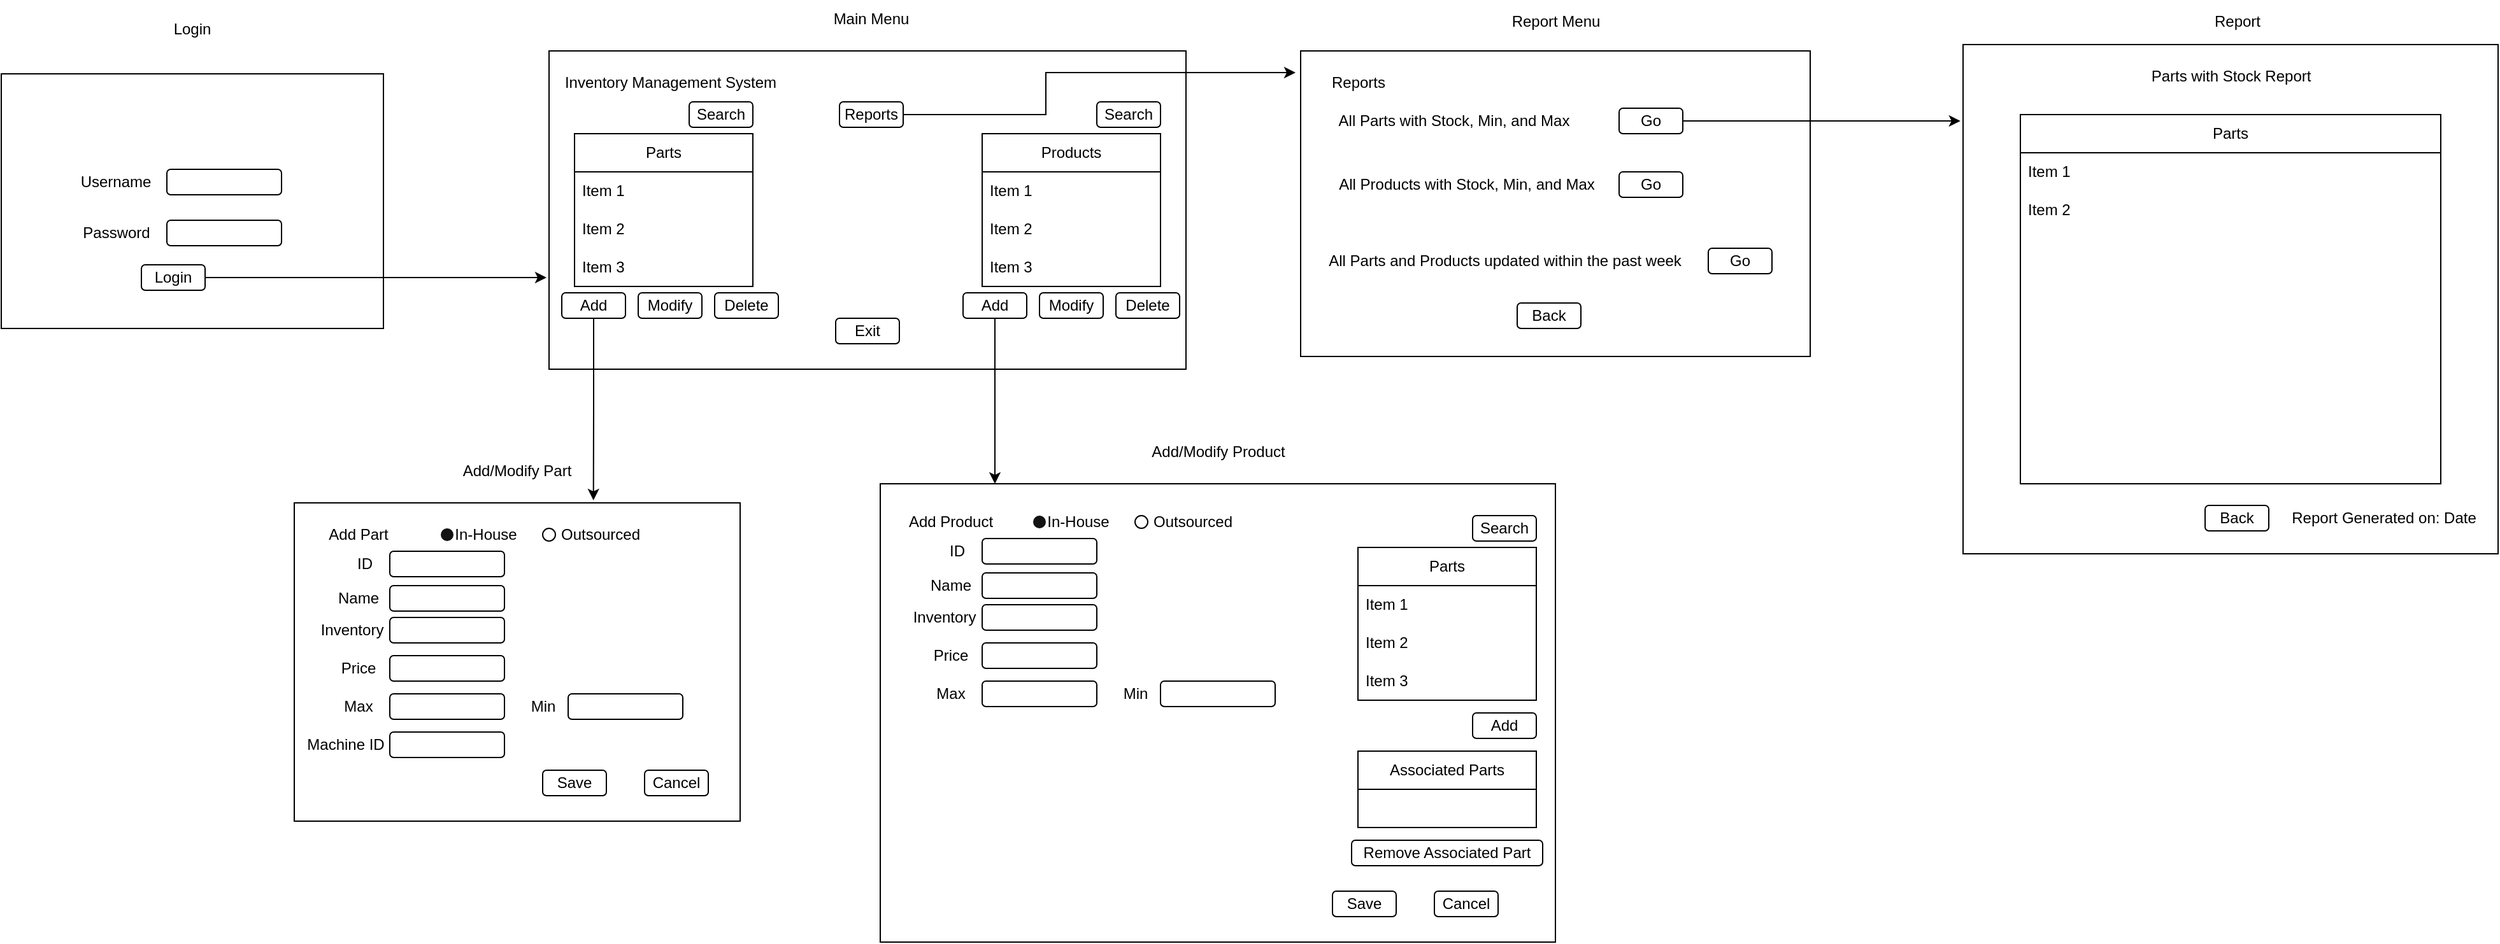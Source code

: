<mxfile version="27.1.4">
  <diagram id="C5RBs43oDa-KdzZeNtuy" name="Page-1">
    <mxGraphModel dx="4665" dy="3089" grid="1" gridSize="10" guides="1" tooltips="1" connect="1" arrows="1" fold="1" page="1" pageScale="1" pageWidth="827" pageHeight="1169" math="0" shadow="0">
      <root>
        <mxCell id="WIyWlLk6GJQsqaUBKTNV-0" />
        <mxCell id="WIyWlLk6GJQsqaUBKTNV-1" parent="WIyWlLk6GJQsqaUBKTNV-0" />
        <mxCell id="9sWT844mPqqzPBZcq-Wg-0" value="" style="rounded=0;whiteSpace=wrap;html=1;" parent="WIyWlLk6GJQsqaUBKTNV-1" vertex="1">
          <mxGeometry x="-2840" y="-1782" width="300" height="200" as="geometry" />
        </mxCell>
        <mxCell id="9sWT844mPqqzPBZcq-Wg-1" value="Login" style="text;strokeColor=none;align=center;fillColor=none;html=1;verticalAlign=middle;whiteSpace=wrap;rounded=0;" parent="WIyWlLk6GJQsqaUBKTNV-1" vertex="1">
          <mxGeometry x="-2720" y="-1832" width="60" height="30" as="geometry" />
        </mxCell>
        <mxCell id="9sWT844mPqqzPBZcq-Wg-2" value="Main Menu" style="text;strokeColor=none;align=center;fillColor=none;html=1;verticalAlign=middle;whiteSpace=wrap;rounded=0;" parent="WIyWlLk6GJQsqaUBKTNV-1" vertex="1">
          <mxGeometry x="-2197" y="-1840" width="80" height="30" as="geometry" />
        </mxCell>
        <mxCell id="9sWT844mPqqzPBZcq-Wg-3" value="Add/Modify Part" style="text;strokeColor=none;align=center;fillColor=none;html=1;verticalAlign=middle;whiteSpace=wrap;rounded=0;" parent="WIyWlLk6GJQsqaUBKTNV-1" vertex="1">
          <mxGeometry x="-2485" y="-1485" width="100" height="30" as="geometry" />
        </mxCell>
        <mxCell id="9sWT844mPqqzPBZcq-Wg-4" value="Add/Modify Product" style="text;html=1;align=center;verticalAlign=middle;resizable=0;points=[];autosize=1;strokeColor=none;fillColor=none;" parent="WIyWlLk6GJQsqaUBKTNV-1" vertex="1">
          <mxGeometry x="-1950" y="-1500" width="130" height="30" as="geometry" />
        </mxCell>
        <mxCell id="9sWT844mPqqzPBZcq-Wg-5" value="Report Menu" style="text;html=1;align=center;verticalAlign=middle;resizable=0;points=[];autosize=1;strokeColor=none;fillColor=none;" parent="WIyWlLk6GJQsqaUBKTNV-1" vertex="1">
          <mxGeometry x="-1665" y="-1838" width="90" height="30" as="geometry" />
        </mxCell>
        <mxCell id="9sWT844mPqqzPBZcq-Wg-6" value="Report" style="text;html=1;align=center;verticalAlign=middle;resizable=0;points=[];autosize=1;strokeColor=none;fillColor=none;" parent="WIyWlLk6GJQsqaUBKTNV-1" vertex="1">
          <mxGeometry x="-1115" y="-1838" width="60" height="30" as="geometry" />
        </mxCell>
        <mxCell id="9sWT844mPqqzPBZcq-Wg-9" value="Username" style="text;html=1;align=center;verticalAlign=middle;whiteSpace=wrap;rounded=0;" parent="WIyWlLk6GJQsqaUBKTNV-1" vertex="1">
          <mxGeometry x="-2780" y="-1712" width="60" height="30" as="geometry" />
        </mxCell>
        <mxCell id="9sWT844mPqqzPBZcq-Wg-10" value="Password" style="text;html=1;align=center;verticalAlign=middle;resizable=0;points=[];autosize=1;strokeColor=none;fillColor=none;" parent="WIyWlLk6GJQsqaUBKTNV-1" vertex="1">
          <mxGeometry x="-2790" y="-1672" width="80" height="30" as="geometry" />
        </mxCell>
        <mxCell id="9sWT844mPqqzPBZcq-Wg-11" value="" style="rounded=1;whiteSpace=wrap;html=1;" parent="WIyWlLk6GJQsqaUBKTNV-1" vertex="1">
          <mxGeometry x="-2710" y="-1707" width="90" height="20" as="geometry" />
        </mxCell>
        <mxCell id="9sWT844mPqqzPBZcq-Wg-12" value="" style="rounded=1;whiteSpace=wrap;html=1;" parent="WIyWlLk6GJQsqaUBKTNV-1" vertex="1">
          <mxGeometry x="-2710" y="-1667" width="90" height="20" as="geometry" />
        </mxCell>
        <mxCell id="9sWT844mPqqzPBZcq-Wg-14" value="Login" style="rounded=1;whiteSpace=wrap;html=1;" parent="WIyWlLk6GJQsqaUBKTNV-1" vertex="1">
          <mxGeometry x="-2730" y="-1632" width="50" height="20" as="geometry" />
        </mxCell>
        <mxCell id="9sWT844mPqqzPBZcq-Wg-15" value="" style="rounded=0;whiteSpace=wrap;html=1;" parent="WIyWlLk6GJQsqaUBKTNV-1" vertex="1">
          <mxGeometry x="-2410" y="-1800" width="500" height="250" as="geometry" />
        </mxCell>
        <mxCell id="9sWT844mPqqzPBZcq-Wg-16" value="Parts" style="swimlane;fontStyle=0;childLayout=stackLayout;horizontal=1;startSize=30;horizontalStack=0;resizeParent=1;resizeParentMax=0;resizeLast=0;collapsible=1;marginBottom=0;whiteSpace=wrap;html=1;" parent="WIyWlLk6GJQsqaUBKTNV-1" vertex="1">
          <mxGeometry x="-2390" y="-1735" width="140" height="120" as="geometry" />
        </mxCell>
        <mxCell id="9sWT844mPqqzPBZcq-Wg-17" value="Item 1" style="text;strokeColor=none;fillColor=none;align=left;verticalAlign=middle;spacingLeft=4;spacingRight=4;overflow=hidden;points=[[0,0.5],[1,0.5]];portConstraint=eastwest;rotatable=0;whiteSpace=wrap;html=1;" parent="9sWT844mPqqzPBZcq-Wg-16" vertex="1">
          <mxGeometry y="30" width="140" height="30" as="geometry" />
        </mxCell>
        <mxCell id="9sWT844mPqqzPBZcq-Wg-18" value="Item 2" style="text;strokeColor=none;fillColor=none;align=left;verticalAlign=middle;spacingLeft=4;spacingRight=4;overflow=hidden;points=[[0,0.5],[1,0.5]];portConstraint=eastwest;rotatable=0;whiteSpace=wrap;html=1;" parent="9sWT844mPqqzPBZcq-Wg-16" vertex="1">
          <mxGeometry y="60" width="140" height="30" as="geometry" />
        </mxCell>
        <mxCell id="9sWT844mPqqzPBZcq-Wg-19" value="Item 3" style="text;strokeColor=none;fillColor=none;align=left;verticalAlign=middle;spacingLeft=4;spacingRight=4;overflow=hidden;points=[[0,0.5],[1,0.5]];portConstraint=eastwest;rotatable=0;whiteSpace=wrap;html=1;" parent="9sWT844mPqqzPBZcq-Wg-16" vertex="1">
          <mxGeometry y="90" width="140" height="30" as="geometry" />
        </mxCell>
        <mxCell id="9sWT844mPqqzPBZcq-Wg-20" value="Products" style="swimlane;fontStyle=0;childLayout=stackLayout;horizontal=1;startSize=30;horizontalStack=0;resizeParent=1;resizeParentMax=0;resizeLast=0;collapsible=1;marginBottom=0;whiteSpace=wrap;html=1;" parent="WIyWlLk6GJQsqaUBKTNV-1" vertex="1">
          <mxGeometry x="-2070" y="-1735" width="140" height="120" as="geometry" />
        </mxCell>
        <mxCell id="9sWT844mPqqzPBZcq-Wg-21" value="Item 1" style="text;strokeColor=none;fillColor=none;align=left;verticalAlign=middle;spacingLeft=4;spacingRight=4;overflow=hidden;points=[[0,0.5],[1,0.5]];portConstraint=eastwest;rotatable=0;whiteSpace=wrap;html=1;" parent="9sWT844mPqqzPBZcq-Wg-20" vertex="1">
          <mxGeometry y="30" width="140" height="30" as="geometry" />
        </mxCell>
        <mxCell id="9sWT844mPqqzPBZcq-Wg-22" value="Item 2" style="text;strokeColor=none;fillColor=none;align=left;verticalAlign=middle;spacingLeft=4;spacingRight=4;overflow=hidden;points=[[0,0.5],[1,0.5]];portConstraint=eastwest;rotatable=0;whiteSpace=wrap;html=1;" parent="9sWT844mPqqzPBZcq-Wg-20" vertex="1">
          <mxGeometry y="60" width="140" height="30" as="geometry" />
        </mxCell>
        <mxCell id="9sWT844mPqqzPBZcq-Wg-23" value="Item 3" style="text;strokeColor=none;fillColor=none;align=left;verticalAlign=middle;spacingLeft=4;spacingRight=4;overflow=hidden;points=[[0,0.5],[1,0.5]];portConstraint=eastwest;rotatable=0;whiteSpace=wrap;html=1;" parent="9sWT844mPqqzPBZcq-Wg-20" vertex="1">
          <mxGeometry y="90" width="140" height="30" as="geometry" />
        </mxCell>
        <mxCell id="9sWT844mPqqzPBZcq-Wg-24" value="Add" style="rounded=1;whiteSpace=wrap;html=1;" parent="WIyWlLk6GJQsqaUBKTNV-1" vertex="1">
          <mxGeometry x="-2400" y="-1610" width="50" height="20" as="geometry" />
        </mxCell>
        <mxCell id="9sWT844mPqqzPBZcq-Wg-25" value="Modify" style="rounded=1;whiteSpace=wrap;html=1;" parent="WIyWlLk6GJQsqaUBKTNV-1" vertex="1">
          <mxGeometry x="-2340" y="-1610" width="50" height="20" as="geometry" />
        </mxCell>
        <mxCell id="9sWT844mPqqzPBZcq-Wg-26" value="Delete" style="rounded=1;whiteSpace=wrap;html=1;" parent="WIyWlLk6GJQsqaUBKTNV-1" vertex="1">
          <mxGeometry x="-2280" y="-1610" width="50" height="20" as="geometry" />
        </mxCell>
        <mxCell id="HrNhO31FN3igFEdPXb_E-10" style="edgeStyle=orthogonalEdgeStyle;rounded=0;orthogonalLoop=1;jettySize=auto;html=1;" edge="1" parent="WIyWlLk6GJQsqaUBKTNV-1" source="9sWT844mPqqzPBZcq-Wg-27">
          <mxGeometry relative="1" as="geometry">
            <mxPoint x="-2060" y="-1460" as="targetPoint" />
          </mxGeometry>
        </mxCell>
        <mxCell id="9sWT844mPqqzPBZcq-Wg-27" value="Add" style="rounded=1;whiteSpace=wrap;html=1;" parent="WIyWlLk6GJQsqaUBKTNV-1" vertex="1">
          <mxGeometry x="-2085" y="-1610" width="50" height="20" as="geometry" />
        </mxCell>
        <mxCell id="9sWT844mPqqzPBZcq-Wg-28" value="Modify" style="rounded=1;whiteSpace=wrap;html=1;" parent="WIyWlLk6GJQsqaUBKTNV-1" vertex="1">
          <mxGeometry x="-2025" y="-1610" width="50" height="20" as="geometry" />
        </mxCell>
        <mxCell id="9sWT844mPqqzPBZcq-Wg-29" value="Delete" style="rounded=1;whiteSpace=wrap;html=1;" parent="WIyWlLk6GJQsqaUBKTNV-1" vertex="1">
          <mxGeometry x="-1965" y="-1610" width="50" height="20" as="geometry" />
        </mxCell>
        <mxCell id="9sWT844mPqqzPBZcq-Wg-30" value="Search" style="rounded=1;whiteSpace=wrap;html=1;" parent="WIyWlLk6GJQsqaUBKTNV-1" vertex="1">
          <mxGeometry x="-2300" y="-1760" width="50" height="20" as="geometry" />
        </mxCell>
        <mxCell id="9sWT844mPqqzPBZcq-Wg-31" value="Search" style="rounded=1;whiteSpace=wrap;html=1;" parent="WIyWlLk6GJQsqaUBKTNV-1" vertex="1">
          <mxGeometry x="-1980" y="-1760" width="50" height="20" as="geometry" />
        </mxCell>
        <mxCell id="9sWT844mPqqzPBZcq-Wg-32" value="Exit" style="rounded=1;whiteSpace=wrap;html=1;" parent="WIyWlLk6GJQsqaUBKTNV-1" vertex="1">
          <mxGeometry x="-2185" y="-1590" width="50" height="20" as="geometry" />
        </mxCell>
        <mxCell id="9sWT844mPqqzPBZcq-Wg-33" value="Reports" style="rounded=1;whiteSpace=wrap;html=1;" parent="WIyWlLk6GJQsqaUBKTNV-1" vertex="1">
          <mxGeometry x="-2182" y="-1760" width="50" height="20" as="geometry" />
        </mxCell>
        <mxCell id="9sWT844mPqqzPBZcq-Wg-34" value="Inventory Management System" style="text;html=1;align=center;verticalAlign=middle;resizable=0;points=[];autosize=1;strokeColor=none;fillColor=none;" parent="WIyWlLk6GJQsqaUBKTNV-1" vertex="1">
          <mxGeometry x="-2410" y="-1790" width="190" height="30" as="geometry" />
        </mxCell>
        <mxCell id="9sWT844mPqqzPBZcq-Wg-35" value="" style="rounded=0;whiteSpace=wrap;html=1;" parent="WIyWlLk6GJQsqaUBKTNV-1" vertex="1">
          <mxGeometry x="-2610" y="-1445" width="350" height="250" as="geometry" />
        </mxCell>
        <mxCell id="9sWT844mPqqzPBZcq-Wg-36" value="Add Part" style="text;html=1;align=center;verticalAlign=middle;resizable=0;points=[];autosize=1;strokeColor=none;fillColor=none;" parent="WIyWlLk6GJQsqaUBKTNV-1" vertex="1">
          <mxGeometry x="-2595" y="-1435" width="70" height="30" as="geometry" />
        </mxCell>
        <mxCell id="9sWT844mPqqzPBZcq-Wg-40" value="" style="html=1;shadow=0;dashed=0;shape=mxgraph.bootstrap.radioButton2;labelPosition=right;verticalLabelPosition=middle;align=left;verticalAlign=middle;gradientColor=none;fillColor=#131313;checked=0;spacing=5;checkedFill=#0085FC;checkedStroke=#ffffff;sketch=0;strokeColor=none;" parent="WIyWlLk6GJQsqaUBKTNV-1" vertex="1">
          <mxGeometry x="-2495" y="-1425" width="10" height="10" as="geometry" />
        </mxCell>
        <mxCell id="9sWT844mPqqzPBZcq-Wg-41" value="" style="html=1;shadow=0;dashed=0;shape=mxgraph.bootstrap.radioButton2;labelPosition=right;verticalLabelPosition=middle;align=left;verticalAlign=middle;gradientColor=none;fillColor=#FFFFFF;checked=0;spacing=5;checkedFill=#0085FC;checkedStroke=#ffffff;sketch=0;strokeColor=default;" parent="WIyWlLk6GJQsqaUBKTNV-1" vertex="1">
          <mxGeometry x="-2415" y="-1425" width="10" height="10" as="geometry" />
        </mxCell>
        <mxCell id="9sWT844mPqqzPBZcq-Wg-42" value="In-House" style="text;html=1;align=center;verticalAlign=middle;resizable=0;points=[];autosize=1;strokeColor=none;fillColor=none;" parent="WIyWlLk6GJQsqaUBKTNV-1" vertex="1">
          <mxGeometry x="-2495" y="-1435" width="70" height="30" as="geometry" />
        </mxCell>
        <mxCell id="9sWT844mPqqzPBZcq-Wg-43" value="Outsourced" style="text;html=1;align=center;verticalAlign=middle;resizable=0;points=[];autosize=1;strokeColor=none;fillColor=none;" parent="WIyWlLk6GJQsqaUBKTNV-1" vertex="1">
          <mxGeometry x="-2415" y="-1435" width="90" height="30" as="geometry" />
        </mxCell>
        <mxCell id="9sWT844mPqqzPBZcq-Wg-44" value="ID" style="text;html=1;align=center;verticalAlign=middle;resizable=0;points=[];autosize=1;strokeColor=none;fillColor=none;" parent="WIyWlLk6GJQsqaUBKTNV-1" vertex="1">
          <mxGeometry x="-2575" y="-1412" width="40" height="30" as="geometry" />
        </mxCell>
        <mxCell id="9sWT844mPqqzPBZcq-Wg-45" value="Name" style="text;html=1;align=center;verticalAlign=middle;resizable=0;points=[];autosize=1;strokeColor=none;fillColor=none;" parent="WIyWlLk6GJQsqaUBKTNV-1" vertex="1">
          <mxGeometry x="-2590" y="-1385" width="60" height="30" as="geometry" />
        </mxCell>
        <mxCell id="9sWT844mPqqzPBZcq-Wg-46" value="Inventory" style="text;html=1;align=center;verticalAlign=middle;resizable=0;points=[];autosize=1;strokeColor=none;fillColor=none;" parent="WIyWlLk6GJQsqaUBKTNV-1" vertex="1">
          <mxGeometry x="-2600" y="-1360" width="70" height="30" as="geometry" />
        </mxCell>
        <mxCell id="9sWT844mPqqzPBZcq-Wg-47" value="Price" style="text;html=1;align=center;verticalAlign=middle;resizable=0;points=[];autosize=1;strokeColor=none;fillColor=none;" parent="WIyWlLk6GJQsqaUBKTNV-1" vertex="1">
          <mxGeometry x="-2585" y="-1330" width="50" height="30" as="geometry" />
        </mxCell>
        <mxCell id="9sWT844mPqqzPBZcq-Wg-48" value="Max" style="text;html=1;align=center;verticalAlign=middle;resizable=0;points=[];autosize=1;strokeColor=none;fillColor=none;" parent="WIyWlLk6GJQsqaUBKTNV-1" vertex="1">
          <mxGeometry x="-2585" y="-1300" width="50" height="30" as="geometry" />
        </mxCell>
        <mxCell id="9sWT844mPqqzPBZcq-Wg-49" value="Min" style="text;html=1;align=center;verticalAlign=middle;resizable=0;points=[];autosize=1;strokeColor=none;fillColor=none;" parent="WIyWlLk6GJQsqaUBKTNV-1" vertex="1">
          <mxGeometry x="-2435" y="-1300" width="40" height="30" as="geometry" />
        </mxCell>
        <mxCell id="9sWT844mPqqzPBZcq-Wg-50" value="Machine ID" style="text;html=1;align=center;verticalAlign=middle;resizable=0;points=[];autosize=1;strokeColor=none;fillColor=none;" parent="WIyWlLk6GJQsqaUBKTNV-1" vertex="1">
          <mxGeometry x="-2610" y="-1270" width="80" height="30" as="geometry" />
        </mxCell>
        <mxCell id="9sWT844mPqqzPBZcq-Wg-51" value="Save" style="rounded=1;whiteSpace=wrap;html=1;" parent="WIyWlLk6GJQsqaUBKTNV-1" vertex="1">
          <mxGeometry x="-2415" y="-1235" width="50" height="20" as="geometry" />
        </mxCell>
        <mxCell id="9sWT844mPqqzPBZcq-Wg-53" value="Cancel" style="rounded=1;whiteSpace=wrap;html=1;" parent="WIyWlLk6GJQsqaUBKTNV-1" vertex="1">
          <mxGeometry x="-2335" y="-1235" width="50" height="20" as="geometry" />
        </mxCell>
        <mxCell id="9sWT844mPqqzPBZcq-Wg-54" value="" style="rounded=1;whiteSpace=wrap;html=1;" parent="WIyWlLk6GJQsqaUBKTNV-1" vertex="1">
          <mxGeometry x="-2535" y="-1407" width="90" height="20" as="geometry" />
        </mxCell>
        <mxCell id="9sWT844mPqqzPBZcq-Wg-55" value="" style="rounded=1;whiteSpace=wrap;html=1;" parent="WIyWlLk6GJQsqaUBKTNV-1" vertex="1">
          <mxGeometry x="-2535" y="-1380" width="90" height="20" as="geometry" />
        </mxCell>
        <mxCell id="9sWT844mPqqzPBZcq-Wg-56" value="" style="rounded=1;whiteSpace=wrap;html=1;" parent="WIyWlLk6GJQsqaUBKTNV-1" vertex="1">
          <mxGeometry x="-2535" y="-1355" width="90" height="20" as="geometry" />
        </mxCell>
        <mxCell id="9sWT844mPqqzPBZcq-Wg-57" value="" style="rounded=1;whiteSpace=wrap;html=1;" parent="WIyWlLk6GJQsqaUBKTNV-1" vertex="1">
          <mxGeometry x="-2535" y="-1325" width="90" height="20" as="geometry" />
        </mxCell>
        <mxCell id="9sWT844mPqqzPBZcq-Wg-58" value="" style="rounded=1;whiteSpace=wrap;html=1;" parent="WIyWlLk6GJQsqaUBKTNV-1" vertex="1">
          <mxGeometry x="-2535" y="-1295" width="90" height="20" as="geometry" />
        </mxCell>
        <mxCell id="9sWT844mPqqzPBZcq-Wg-59" value="" style="rounded=1;whiteSpace=wrap;html=1;" parent="WIyWlLk6GJQsqaUBKTNV-1" vertex="1">
          <mxGeometry x="-2535" y="-1265" width="90" height="20" as="geometry" />
        </mxCell>
        <mxCell id="9sWT844mPqqzPBZcq-Wg-60" value="" style="rounded=1;whiteSpace=wrap;html=1;" parent="WIyWlLk6GJQsqaUBKTNV-1" vertex="1">
          <mxGeometry x="-2395" y="-1295" width="90" height="20" as="geometry" />
        </mxCell>
        <mxCell id="9sWT844mPqqzPBZcq-Wg-62" value="" style="rounded=0;whiteSpace=wrap;html=1;" parent="WIyWlLk6GJQsqaUBKTNV-1" vertex="1">
          <mxGeometry x="-2150" y="-1460" width="530" height="360" as="geometry" />
        </mxCell>
        <mxCell id="9sWT844mPqqzPBZcq-Wg-63" value="Add Product" style="text;html=1;align=center;verticalAlign=middle;resizable=0;points=[];autosize=1;strokeColor=none;fillColor=none;" parent="WIyWlLk6GJQsqaUBKTNV-1" vertex="1">
          <mxGeometry x="-2140" y="-1445" width="90" height="30" as="geometry" />
        </mxCell>
        <mxCell id="9sWT844mPqqzPBZcq-Wg-64" value="" style="html=1;shadow=0;dashed=0;shape=mxgraph.bootstrap.radioButton2;labelPosition=right;verticalLabelPosition=middle;align=left;verticalAlign=middle;gradientColor=none;fillColor=#131313;checked=0;spacing=5;checkedFill=#0085FC;checkedStroke=#ffffff;sketch=0;strokeColor=none;" parent="WIyWlLk6GJQsqaUBKTNV-1" vertex="1">
          <mxGeometry x="-2030" y="-1435" width="10" height="10" as="geometry" />
        </mxCell>
        <mxCell id="9sWT844mPqqzPBZcq-Wg-65" value="" style="html=1;shadow=0;dashed=0;shape=mxgraph.bootstrap.radioButton2;labelPosition=right;verticalLabelPosition=middle;align=left;verticalAlign=middle;gradientColor=none;fillColor=#FFFFFF;checked=0;spacing=5;checkedFill=#0085FC;checkedStroke=#ffffff;sketch=0;strokeColor=default;" parent="WIyWlLk6GJQsqaUBKTNV-1" vertex="1">
          <mxGeometry x="-1950" y="-1435" width="10" height="10" as="geometry" />
        </mxCell>
        <mxCell id="9sWT844mPqqzPBZcq-Wg-66" value="In-House" style="text;html=1;align=center;verticalAlign=middle;resizable=0;points=[];autosize=1;strokeColor=none;fillColor=none;" parent="WIyWlLk6GJQsqaUBKTNV-1" vertex="1">
          <mxGeometry x="-2030" y="-1445" width="70" height="30" as="geometry" />
        </mxCell>
        <mxCell id="9sWT844mPqqzPBZcq-Wg-67" value="Outsourced" style="text;html=1;align=center;verticalAlign=middle;resizable=0;points=[];autosize=1;strokeColor=none;fillColor=none;" parent="WIyWlLk6GJQsqaUBKTNV-1" vertex="1">
          <mxGeometry x="-1950" y="-1445" width="90" height="30" as="geometry" />
        </mxCell>
        <mxCell id="9sWT844mPqqzPBZcq-Wg-68" value="ID" style="text;html=1;align=center;verticalAlign=middle;resizable=0;points=[];autosize=1;strokeColor=none;fillColor=none;" parent="WIyWlLk6GJQsqaUBKTNV-1" vertex="1">
          <mxGeometry x="-2110" y="-1422" width="40" height="30" as="geometry" />
        </mxCell>
        <mxCell id="9sWT844mPqqzPBZcq-Wg-69" value="Name" style="text;html=1;align=center;verticalAlign=middle;resizable=0;points=[];autosize=1;strokeColor=none;fillColor=none;" parent="WIyWlLk6GJQsqaUBKTNV-1" vertex="1">
          <mxGeometry x="-2125" y="-1395" width="60" height="30" as="geometry" />
        </mxCell>
        <mxCell id="9sWT844mPqqzPBZcq-Wg-70" value="Inventory" style="text;html=1;align=center;verticalAlign=middle;resizable=0;points=[];autosize=1;strokeColor=none;fillColor=none;" parent="WIyWlLk6GJQsqaUBKTNV-1" vertex="1">
          <mxGeometry x="-2135" y="-1370" width="70" height="30" as="geometry" />
        </mxCell>
        <mxCell id="9sWT844mPqqzPBZcq-Wg-71" value="Price" style="text;html=1;align=center;verticalAlign=middle;resizable=0;points=[];autosize=1;strokeColor=none;fillColor=none;" parent="WIyWlLk6GJQsqaUBKTNV-1" vertex="1">
          <mxGeometry x="-2120" y="-1340" width="50" height="30" as="geometry" />
        </mxCell>
        <mxCell id="9sWT844mPqqzPBZcq-Wg-72" value="Max" style="text;html=1;align=center;verticalAlign=middle;resizable=0;points=[];autosize=1;strokeColor=none;fillColor=none;" parent="WIyWlLk6GJQsqaUBKTNV-1" vertex="1">
          <mxGeometry x="-2120" y="-1310" width="50" height="30" as="geometry" />
        </mxCell>
        <mxCell id="9sWT844mPqqzPBZcq-Wg-73" value="Min" style="text;html=1;align=center;verticalAlign=middle;resizable=0;points=[];autosize=1;strokeColor=none;fillColor=none;" parent="WIyWlLk6GJQsqaUBKTNV-1" vertex="1">
          <mxGeometry x="-1970" y="-1310" width="40" height="30" as="geometry" />
        </mxCell>
        <mxCell id="9sWT844mPqqzPBZcq-Wg-75" value="Save" style="rounded=1;whiteSpace=wrap;html=1;" parent="WIyWlLk6GJQsqaUBKTNV-1" vertex="1">
          <mxGeometry x="-1795" y="-1140" width="50" height="20" as="geometry" />
        </mxCell>
        <mxCell id="9sWT844mPqqzPBZcq-Wg-76" value="Cancel" style="rounded=1;whiteSpace=wrap;html=1;" parent="WIyWlLk6GJQsqaUBKTNV-1" vertex="1">
          <mxGeometry x="-1715" y="-1140" width="50" height="20" as="geometry" />
        </mxCell>
        <mxCell id="9sWT844mPqqzPBZcq-Wg-77" value="" style="rounded=1;whiteSpace=wrap;html=1;" parent="WIyWlLk6GJQsqaUBKTNV-1" vertex="1">
          <mxGeometry x="-2070" y="-1417" width="90" height="20" as="geometry" />
        </mxCell>
        <mxCell id="9sWT844mPqqzPBZcq-Wg-78" value="" style="rounded=1;whiteSpace=wrap;html=1;" parent="WIyWlLk6GJQsqaUBKTNV-1" vertex="1">
          <mxGeometry x="-2070" y="-1390" width="90" height="20" as="geometry" />
        </mxCell>
        <mxCell id="9sWT844mPqqzPBZcq-Wg-79" value="" style="rounded=1;whiteSpace=wrap;html=1;" parent="WIyWlLk6GJQsqaUBKTNV-1" vertex="1">
          <mxGeometry x="-2070" y="-1365" width="90" height="20" as="geometry" />
        </mxCell>
        <mxCell id="9sWT844mPqqzPBZcq-Wg-80" value="" style="rounded=1;whiteSpace=wrap;html=1;" parent="WIyWlLk6GJQsqaUBKTNV-1" vertex="1">
          <mxGeometry x="-2070" y="-1335" width="90" height="20" as="geometry" />
        </mxCell>
        <mxCell id="9sWT844mPqqzPBZcq-Wg-81" value="" style="rounded=1;whiteSpace=wrap;html=1;" parent="WIyWlLk6GJQsqaUBKTNV-1" vertex="1">
          <mxGeometry x="-2070" y="-1305" width="90" height="20" as="geometry" />
        </mxCell>
        <mxCell id="9sWT844mPqqzPBZcq-Wg-83" value="" style="rounded=1;whiteSpace=wrap;html=1;" parent="WIyWlLk6GJQsqaUBKTNV-1" vertex="1">
          <mxGeometry x="-1930" y="-1305" width="90" height="20" as="geometry" />
        </mxCell>
        <mxCell id="9sWT844mPqqzPBZcq-Wg-84" value="Parts" style="swimlane;fontStyle=0;childLayout=stackLayout;horizontal=1;startSize=30;horizontalStack=0;resizeParent=1;resizeParentMax=0;resizeLast=0;collapsible=1;marginBottom=0;whiteSpace=wrap;html=1;" parent="WIyWlLk6GJQsqaUBKTNV-1" vertex="1">
          <mxGeometry x="-1775" y="-1410" width="140" height="120" as="geometry" />
        </mxCell>
        <mxCell id="9sWT844mPqqzPBZcq-Wg-85" value="Item 1" style="text;strokeColor=none;fillColor=none;align=left;verticalAlign=middle;spacingLeft=4;spacingRight=4;overflow=hidden;points=[[0,0.5],[1,0.5]];portConstraint=eastwest;rotatable=0;whiteSpace=wrap;html=1;" parent="9sWT844mPqqzPBZcq-Wg-84" vertex="1">
          <mxGeometry y="30" width="140" height="30" as="geometry" />
        </mxCell>
        <mxCell id="9sWT844mPqqzPBZcq-Wg-86" value="Item 2" style="text;strokeColor=none;fillColor=none;align=left;verticalAlign=middle;spacingLeft=4;spacingRight=4;overflow=hidden;points=[[0,0.5],[1,0.5]];portConstraint=eastwest;rotatable=0;whiteSpace=wrap;html=1;" parent="9sWT844mPqqzPBZcq-Wg-84" vertex="1">
          <mxGeometry y="60" width="140" height="30" as="geometry" />
        </mxCell>
        <mxCell id="9sWT844mPqqzPBZcq-Wg-87" value="Item 3" style="text;strokeColor=none;fillColor=none;align=left;verticalAlign=middle;spacingLeft=4;spacingRight=4;overflow=hidden;points=[[0,0.5],[1,0.5]];portConstraint=eastwest;rotatable=0;whiteSpace=wrap;html=1;" parent="9sWT844mPqqzPBZcq-Wg-84" vertex="1">
          <mxGeometry y="90" width="140" height="30" as="geometry" />
        </mxCell>
        <mxCell id="9sWT844mPqqzPBZcq-Wg-88" value="Add" style="rounded=1;whiteSpace=wrap;html=1;" parent="WIyWlLk6GJQsqaUBKTNV-1" vertex="1">
          <mxGeometry x="-1685" y="-1280" width="50" height="20" as="geometry" />
        </mxCell>
        <mxCell id="9sWT844mPqqzPBZcq-Wg-89" value="Search" style="rounded=1;whiteSpace=wrap;html=1;" parent="WIyWlLk6GJQsqaUBKTNV-1" vertex="1">
          <mxGeometry x="-1685" y="-1435" width="50" height="20" as="geometry" />
        </mxCell>
        <mxCell id="9sWT844mPqqzPBZcq-Wg-91" value="Associated Parts" style="swimlane;fontStyle=0;childLayout=stackLayout;horizontal=1;startSize=30;horizontalStack=0;resizeParent=1;resizeParentMax=0;resizeLast=0;collapsible=1;marginBottom=0;whiteSpace=wrap;html=1;" parent="WIyWlLk6GJQsqaUBKTNV-1" vertex="1">
          <mxGeometry x="-1775" y="-1250" width="140" height="60" as="geometry" />
        </mxCell>
        <mxCell id="9sWT844mPqqzPBZcq-Wg-95" value="Remove Associated Part" style="rounded=1;whiteSpace=wrap;html=1;" parent="WIyWlLk6GJQsqaUBKTNV-1" vertex="1">
          <mxGeometry x="-1780" y="-1180" width="150" height="20" as="geometry" />
        </mxCell>
        <mxCell id="9sWT844mPqqzPBZcq-Wg-97" value="" style="rounded=0;whiteSpace=wrap;html=1;" parent="WIyWlLk6GJQsqaUBKTNV-1" vertex="1">
          <mxGeometry x="-1820" y="-1800" width="400" height="240" as="geometry" />
        </mxCell>
        <mxCell id="9sWT844mPqqzPBZcq-Wg-98" value="Reports" style="text;html=1;align=center;verticalAlign=middle;resizable=0;points=[];autosize=1;strokeColor=none;fillColor=none;" parent="WIyWlLk6GJQsqaUBKTNV-1" vertex="1">
          <mxGeometry x="-1810" y="-1790" width="70" height="30" as="geometry" />
        </mxCell>
        <mxCell id="9sWT844mPqqzPBZcq-Wg-99" value="All Parts with Stock, Min, and Max" style="text;html=1;align=center;verticalAlign=middle;resizable=0;points=[];autosize=1;strokeColor=none;fillColor=none;" parent="WIyWlLk6GJQsqaUBKTNV-1" vertex="1">
          <mxGeometry x="-1800" y="-1760" width="200" height="30" as="geometry" />
        </mxCell>
        <mxCell id="9sWT844mPqqzPBZcq-Wg-100" value="All Products with Stock, Min, and Max" style="text;html=1;align=center;verticalAlign=middle;resizable=0;points=[];autosize=1;strokeColor=none;fillColor=none;" parent="WIyWlLk6GJQsqaUBKTNV-1" vertex="1">
          <mxGeometry x="-1800" y="-1710" width="220" height="30" as="geometry" />
        </mxCell>
        <mxCell id="9sWT844mPqqzPBZcq-Wg-101" value="All Parts and Products updated within the past week" style="text;html=1;align=center;verticalAlign=middle;resizable=0;points=[];autosize=1;strokeColor=none;fillColor=none;" parent="WIyWlLk6GJQsqaUBKTNV-1" vertex="1">
          <mxGeometry x="-1810" y="-1650" width="300" height="30" as="geometry" />
        </mxCell>
        <mxCell id="9sWT844mPqqzPBZcq-Wg-102" value="Go" style="rounded=1;whiteSpace=wrap;html=1;" parent="WIyWlLk6GJQsqaUBKTNV-1" vertex="1">
          <mxGeometry x="-1570" y="-1755" width="50" height="20" as="geometry" />
        </mxCell>
        <mxCell id="9sWT844mPqqzPBZcq-Wg-103" value="Go" style="rounded=1;whiteSpace=wrap;html=1;" parent="WIyWlLk6GJQsqaUBKTNV-1" vertex="1">
          <mxGeometry x="-1570" y="-1705" width="50" height="20" as="geometry" />
        </mxCell>
        <mxCell id="9sWT844mPqqzPBZcq-Wg-104" value="Go" style="rounded=1;whiteSpace=wrap;html=1;" parent="WIyWlLk6GJQsqaUBKTNV-1" vertex="1">
          <mxGeometry x="-1500" y="-1645" width="50" height="20" as="geometry" />
        </mxCell>
        <mxCell id="9sWT844mPqqzPBZcq-Wg-105" value="" style="rounded=0;whiteSpace=wrap;html=1;" parent="WIyWlLk6GJQsqaUBKTNV-1" vertex="1">
          <mxGeometry x="-1300" y="-1805" width="420" height="400" as="geometry" />
        </mxCell>
        <mxCell id="9sWT844mPqqzPBZcq-Wg-106" value="Parts with Stock Report" style="text;html=1;align=center;verticalAlign=middle;resizable=0;points=[];autosize=1;strokeColor=none;fillColor=none;" parent="WIyWlLk6GJQsqaUBKTNV-1" vertex="1">
          <mxGeometry x="-1165" y="-1795" width="150" height="30" as="geometry" />
        </mxCell>
        <mxCell id="9sWT844mPqqzPBZcq-Wg-107" value="Parts" style="swimlane;fontStyle=0;childLayout=stackLayout;horizontal=1;startSize=30;horizontalStack=0;resizeParent=1;resizeParentMax=0;resizeLast=0;collapsible=1;marginBottom=0;whiteSpace=wrap;html=1;" parent="WIyWlLk6GJQsqaUBKTNV-1" vertex="1">
          <mxGeometry x="-1255" y="-1750" width="330" height="290" as="geometry" />
        </mxCell>
        <mxCell id="9sWT844mPqqzPBZcq-Wg-108" value="Item 1" style="text;strokeColor=none;fillColor=none;align=left;verticalAlign=middle;spacingLeft=4;spacingRight=4;overflow=hidden;points=[[0,0.5],[1,0.5]];portConstraint=eastwest;rotatable=0;whiteSpace=wrap;html=1;" parent="9sWT844mPqqzPBZcq-Wg-107" vertex="1">
          <mxGeometry y="30" width="330" height="30" as="geometry" />
        </mxCell>
        <mxCell id="9sWT844mPqqzPBZcq-Wg-109" value="Item 2" style="text;strokeColor=none;fillColor=none;align=left;verticalAlign=middle;spacingLeft=4;spacingRight=4;overflow=hidden;points=[[0,0.5],[1,0.5]];portConstraint=eastwest;rotatable=0;whiteSpace=wrap;html=1;" parent="9sWT844mPqqzPBZcq-Wg-107" vertex="1">
          <mxGeometry y="60" width="330" height="30" as="geometry" />
        </mxCell>
        <mxCell id="9sWT844mPqqzPBZcq-Wg-110" value="&lt;div&gt;&lt;br&gt;&lt;/div&gt;" style="text;strokeColor=none;fillColor=none;align=left;verticalAlign=middle;spacingLeft=4;spacingRight=4;overflow=hidden;points=[[0,0.5],[1,0.5]];portConstraint=eastwest;rotatable=0;whiteSpace=wrap;html=1;" parent="9sWT844mPqqzPBZcq-Wg-107" vertex="1">
          <mxGeometry y="90" width="330" height="200" as="geometry" />
        </mxCell>
        <mxCell id="HrNhO31FN3igFEdPXb_E-0" value="Report Generated on: Date" style="text;html=1;align=center;verticalAlign=middle;resizable=0;points=[];autosize=1;strokeColor=none;fillColor=none;" vertex="1" parent="WIyWlLk6GJQsqaUBKTNV-1">
          <mxGeometry x="-1055" y="-1448" width="170" height="30" as="geometry" />
        </mxCell>
        <mxCell id="HrNhO31FN3igFEdPXb_E-1" value="Back" style="rounded=1;whiteSpace=wrap;html=1;" vertex="1" parent="WIyWlLk6GJQsqaUBKTNV-1">
          <mxGeometry x="-1110" y="-1443" width="50" height="20" as="geometry" />
        </mxCell>
        <mxCell id="HrNhO31FN3igFEdPXb_E-2" value="Back" style="rounded=1;whiteSpace=wrap;html=1;" vertex="1" parent="WIyWlLk6GJQsqaUBKTNV-1">
          <mxGeometry x="-1650" y="-1602" width="50" height="20" as="geometry" />
        </mxCell>
        <mxCell id="HrNhO31FN3igFEdPXb_E-3" style="edgeStyle=orthogonalEdgeStyle;rounded=0;orthogonalLoop=1;jettySize=auto;html=1;entryX=-0.01;entryY=0.071;entryDx=0;entryDy=0;entryPerimeter=0;elbow=vertical;" edge="1" parent="WIyWlLk6GJQsqaUBKTNV-1" source="9sWT844mPqqzPBZcq-Wg-33" target="9sWT844mPqqzPBZcq-Wg-97">
          <mxGeometry relative="1" as="geometry">
            <Array as="points">
              <mxPoint x="-2020" y="-1750" />
              <mxPoint x="-2020" y="-1783" />
            </Array>
          </mxGeometry>
        </mxCell>
        <mxCell id="HrNhO31FN3igFEdPXb_E-4" style="edgeStyle=orthogonalEdgeStyle;rounded=0;orthogonalLoop=1;jettySize=auto;html=1;entryX=-0.005;entryY=0.15;entryDx=0;entryDy=0;entryPerimeter=0;" edge="1" parent="WIyWlLk6GJQsqaUBKTNV-1" source="9sWT844mPqqzPBZcq-Wg-102" target="9sWT844mPqqzPBZcq-Wg-105">
          <mxGeometry relative="1" as="geometry" />
        </mxCell>
        <mxCell id="HrNhO31FN3igFEdPXb_E-5" style="edgeStyle=orthogonalEdgeStyle;rounded=0;orthogonalLoop=1;jettySize=auto;html=1;entryX=-0.004;entryY=0.712;entryDx=0;entryDy=0;entryPerimeter=0;" edge="1" parent="WIyWlLk6GJQsqaUBKTNV-1" source="9sWT844mPqqzPBZcq-Wg-14" target="9sWT844mPqqzPBZcq-Wg-15">
          <mxGeometry relative="1" as="geometry" />
        </mxCell>
        <mxCell id="HrNhO31FN3igFEdPXb_E-9" style="edgeStyle=orthogonalEdgeStyle;rounded=0;orthogonalLoop=1;jettySize=auto;html=1;entryX=0.671;entryY=-0.008;entryDx=0;entryDy=0;entryPerimeter=0;" edge="1" parent="WIyWlLk6GJQsqaUBKTNV-1" source="9sWT844mPqqzPBZcq-Wg-24" target="9sWT844mPqqzPBZcq-Wg-35">
          <mxGeometry relative="1" as="geometry" />
        </mxCell>
      </root>
    </mxGraphModel>
  </diagram>
</mxfile>
